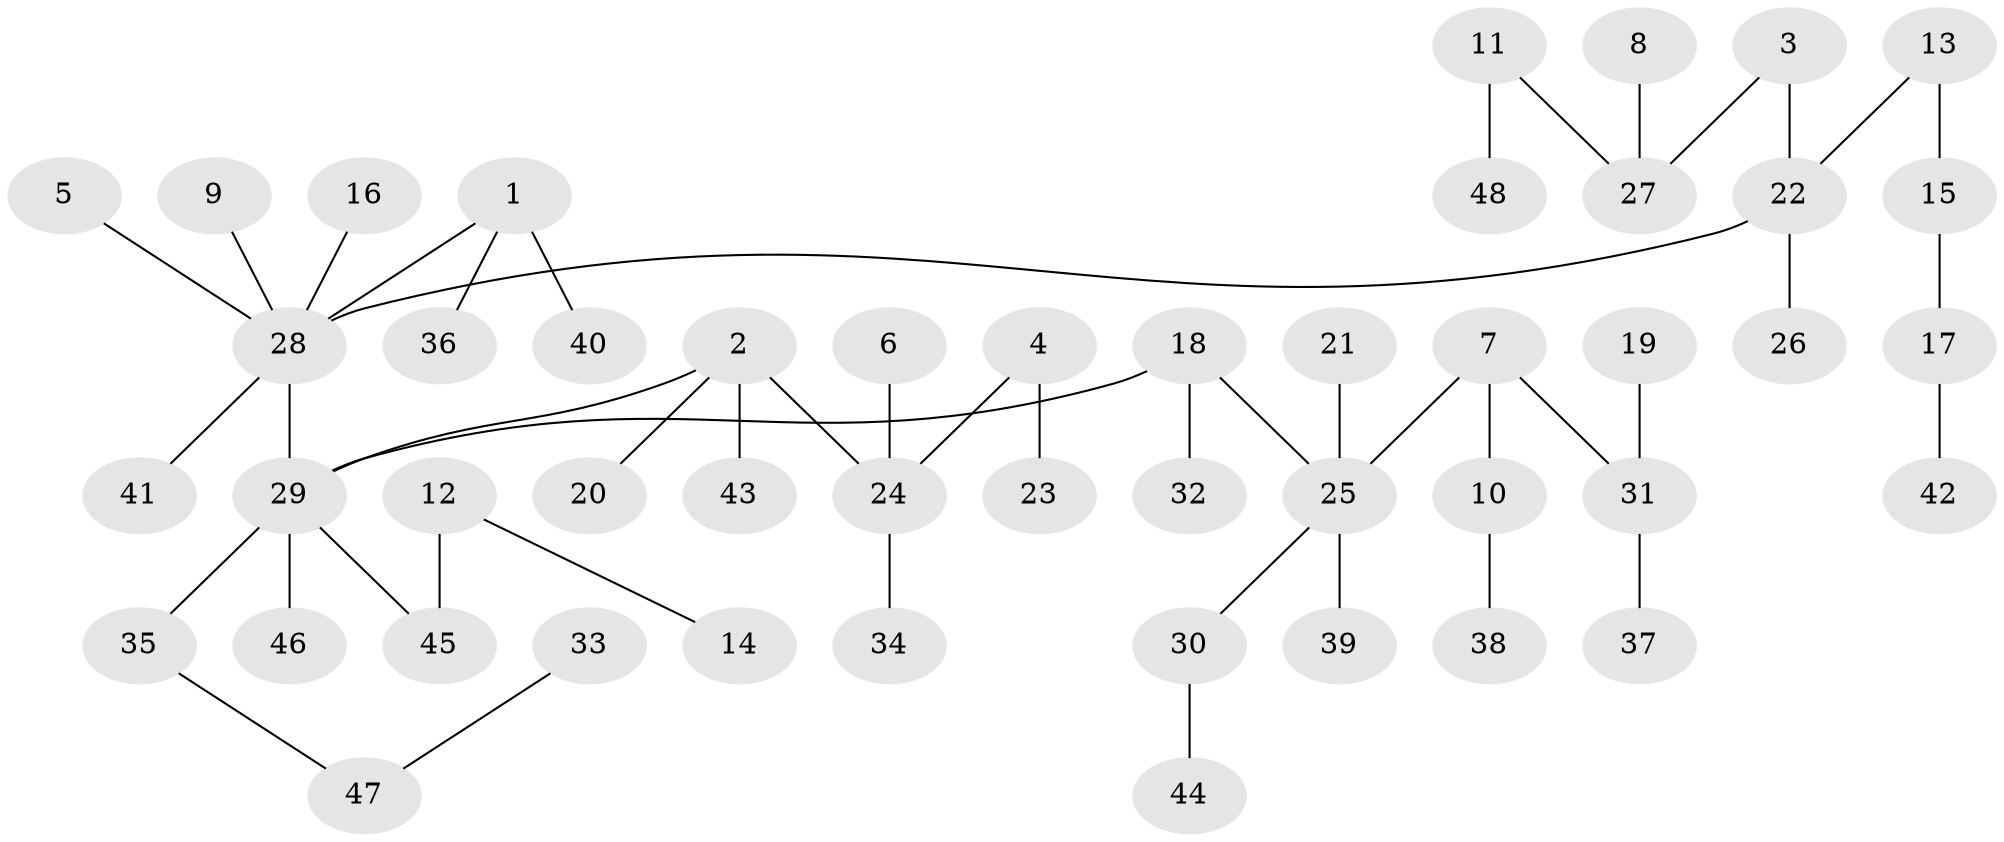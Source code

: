 // original degree distribution, {4: 0.052083333333333336, 8: 0.010416666666666666, 9: 0.010416666666666666, 1: 0.53125, 3: 0.20833333333333334, 5: 0.020833333333333332, 2: 0.16666666666666666}
// Generated by graph-tools (version 1.1) at 2025/02/03/09/25 03:02:28]
// undirected, 48 vertices, 47 edges
graph export_dot {
graph [start="1"]
  node [color=gray90,style=filled];
  1;
  2;
  3;
  4;
  5;
  6;
  7;
  8;
  9;
  10;
  11;
  12;
  13;
  14;
  15;
  16;
  17;
  18;
  19;
  20;
  21;
  22;
  23;
  24;
  25;
  26;
  27;
  28;
  29;
  30;
  31;
  32;
  33;
  34;
  35;
  36;
  37;
  38;
  39;
  40;
  41;
  42;
  43;
  44;
  45;
  46;
  47;
  48;
  1 -- 28 [weight=1.0];
  1 -- 36 [weight=1.0];
  1 -- 40 [weight=1.0];
  2 -- 20 [weight=1.0];
  2 -- 24 [weight=1.0];
  2 -- 29 [weight=1.0];
  2 -- 43 [weight=1.0];
  3 -- 22 [weight=1.0];
  3 -- 27 [weight=1.0];
  4 -- 23 [weight=1.0];
  4 -- 24 [weight=1.0];
  5 -- 28 [weight=1.0];
  6 -- 24 [weight=1.0];
  7 -- 10 [weight=1.0];
  7 -- 25 [weight=1.0];
  7 -- 31 [weight=1.0];
  8 -- 27 [weight=1.0];
  9 -- 28 [weight=1.0];
  10 -- 38 [weight=1.0];
  11 -- 27 [weight=1.0];
  11 -- 48 [weight=1.0];
  12 -- 14 [weight=1.0];
  12 -- 45 [weight=1.0];
  13 -- 15 [weight=1.0];
  13 -- 22 [weight=1.0];
  15 -- 17 [weight=1.0];
  16 -- 28 [weight=1.0];
  17 -- 42 [weight=1.0];
  18 -- 25 [weight=1.0];
  18 -- 29 [weight=1.0];
  18 -- 32 [weight=1.0];
  19 -- 31 [weight=1.0];
  21 -- 25 [weight=1.0];
  22 -- 26 [weight=1.0];
  22 -- 28 [weight=1.0];
  24 -- 34 [weight=1.0];
  25 -- 30 [weight=1.0];
  25 -- 39 [weight=1.0];
  28 -- 29 [weight=1.0];
  28 -- 41 [weight=1.0];
  29 -- 35 [weight=1.0];
  29 -- 45 [weight=1.0];
  29 -- 46 [weight=1.0];
  30 -- 44 [weight=1.0];
  31 -- 37 [weight=1.0];
  33 -- 47 [weight=1.0];
  35 -- 47 [weight=1.0];
}
